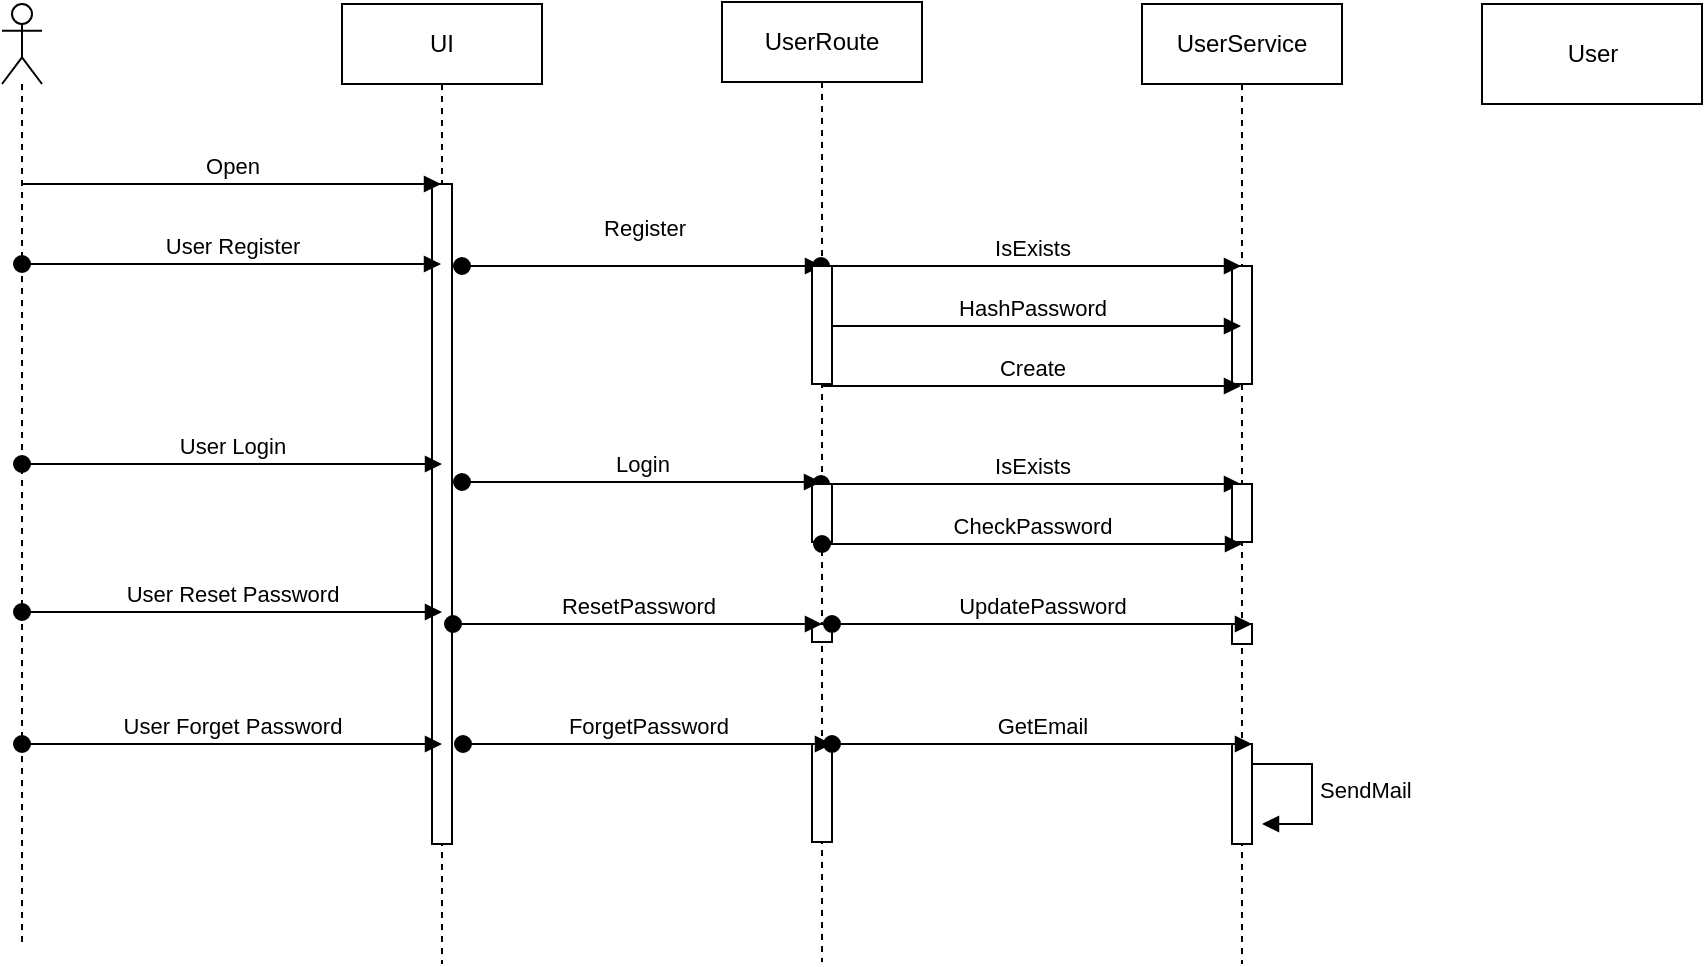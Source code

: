 <mxfile version="20.8.23" type="github">
  <diagram name="Page-1" id="13e1069c-82ec-6db2-03f1-153e76fe0fe0">
    <mxGraphModel dx="1674" dy="788" grid="1" gridSize="10" guides="1" tooltips="1" connect="1" arrows="1" fold="1" page="1" pageScale="1" pageWidth="1100" pageHeight="850" background="none" math="0" shadow="0">
      <root>
        <mxCell id="0" />
        <mxCell id="1" parent="0" />
        <mxCell id="kNRqlW5JKP3w2LnrG_5e-8" value="UI" style="shape=umlLifeline;perimeter=lifelinePerimeter;whiteSpace=wrap;html=1;container=1;dropTarget=0;collapsible=0;recursiveResize=0;outlineConnect=0;portConstraint=eastwest;newEdgeStyle={&quot;edgeStyle&quot;:&quot;elbowEdgeStyle&quot;,&quot;elbow&quot;:&quot;vertical&quot;,&quot;curved&quot;:0,&quot;rounded&quot;:0};" vertex="1" parent="1">
          <mxGeometry x="280" y="110" width="100" height="480" as="geometry" />
        </mxCell>
        <mxCell id="kNRqlW5JKP3w2LnrG_5e-13" value="" style="html=1;points=[];perimeter=orthogonalPerimeter;outlineConnect=0;targetShapes=umlLifeline;portConstraint=eastwest;newEdgeStyle={&quot;edgeStyle&quot;:&quot;elbowEdgeStyle&quot;,&quot;elbow&quot;:&quot;vertical&quot;,&quot;curved&quot;:0,&quot;rounded&quot;:0};" vertex="1" parent="kNRqlW5JKP3w2LnrG_5e-8">
          <mxGeometry x="45" y="90" width="10" height="330" as="geometry" />
        </mxCell>
        <mxCell id="kNRqlW5JKP3w2LnrG_5e-9" value="UserRoute" style="shape=umlLifeline;perimeter=lifelinePerimeter;whiteSpace=wrap;html=1;container=1;dropTarget=0;collapsible=0;recursiveResize=0;outlineConnect=0;portConstraint=eastwest;newEdgeStyle={&quot;edgeStyle&quot;:&quot;elbowEdgeStyle&quot;,&quot;elbow&quot;:&quot;vertical&quot;,&quot;curved&quot;:0,&quot;rounded&quot;:0};" vertex="1" parent="1">
          <mxGeometry x="470" y="109" width="100" height="480" as="geometry" />
        </mxCell>
        <mxCell id="kNRqlW5JKP3w2LnrG_5e-29" value="IsExists" style="html=1;verticalAlign=bottom;startArrow=oval;startFill=1;endArrow=block;startSize=8;edgeStyle=elbowEdgeStyle;elbow=vertical;curved=0;rounded=0;" edge="1" parent="kNRqlW5JKP3w2LnrG_5e-9">
          <mxGeometry width="60" relative="1" as="geometry">
            <mxPoint x="49.5" y="241" as="sourcePoint" />
            <mxPoint x="259.5" y="241" as="targetPoint" />
            <Array as="points">
              <mxPoint x="120" y="241" />
              <mxPoint x="180" y="251" />
              <mxPoint x="50" y="243" />
            </Array>
          </mxGeometry>
        </mxCell>
        <mxCell id="kNRqlW5JKP3w2LnrG_5e-30" value="" style="html=1;points=[];perimeter=orthogonalPerimeter;outlineConnect=0;targetShapes=umlLifeline;portConstraint=eastwest;newEdgeStyle={&quot;edgeStyle&quot;:&quot;elbowEdgeStyle&quot;,&quot;elbow&quot;:&quot;vertical&quot;,&quot;curved&quot;:0,&quot;rounded&quot;:0};" vertex="1" parent="kNRqlW5JKP3w2LnrG_5e-9">
          <mxGeometry x="45" y="241" width="10" height="29" as="geometry" />
        </mxCell>
        <mxCell id="kNRqlW5JKP3w2LnrG_5e-38" value="" style="html=1;points=[];perimeter=orthogonalPerimeter;outlineConnect=0;targetShapes=umlLifeline;portConstraint=eastwest;newEdgeStyle={&quot;edgeStyle&quot;:&quot;elbowEdgeStyle&quot;,&quot;elbow&quot;:&quot;vertical&quot;,&quot;curved&quot;:0,&quot;rounded&quot;:0};" vertex="1" parent="kNRqlW5JKP3w2LnrG_5e-9">
          <mxGeometry x="45" y="311" width="10" height="9" as="geometry" />
        </mxCell>
        <mxCell id="kNRqlW5JKP3w2LnrG_5e-45" value="" style="html=1;points=[];perimeter=orthogonalPerimeter;outlineConnect=0;targetShapes=umlLifeline;portConstraint=eastwest;newEdgeStyle={&quot;edgeStyle&quot;:&quot;elbowEdgeStyle&quot;,&quot;elbow&quot;:&quot;vertical&quot;,&quot;curved&quot;:0,&quot;rounded&quot;:0};" vertex="1" parent="kNRqlW5JKP3w2LnrG_5e-9">
          <mxGeometry x="45" y="371" width="10" height="49" as="geometry" />
        </mxCell>
        <mxCell id="kNRqlW5JKP3w2LnrG_5e-10" value="UserService" style="shape=umlLifeline;perimeter=lifelinePerimeter;whiteSpace=wrap;html=1;container=1;dropTarget=0;collapsible=0;recursiveResize=0;outlineConnect=0;portConstraint=eastwest;newEdgeStyle={&quot;edgeStyle&quot;:&quot;elbowEdgeStyle&quot;,&quot;elbow&quot;:&quot;vertical&quot;,&quot;curved&quot;:0,&quot;rounded&quot;:0};" vertex="1" parent="1">
          <mxGeometry x="680" y="110" width="100" height="480" as="geometry" />
        </mxCell>
        <mxCell id="kNRqlW5JKP3w2LnrG_5e-35" value="" style="html=1;points=[];perimeter=orthogonalPerimeter;outlineConnect=0;targetShapes=umlLifeline;portConstraint=eastwest;newEdgeStyle={&quot;edgeStyle&quot;:&quot;elbowEdgeStyle&quot;,&quot;elbow&quot;:&quot;vertical&quot;,&quot;curved&quot;:0,&quot;rounded&quot;:0};" vertex="1" parent="kNRqlW5JKP3w2LnrG_5e-10">
          <mxGeometry x="45" y="240" width="10" height="29" as="geometry" />
        </mxCell>
        <mxCell id="kNRqlW5JKP3w2LnrG_5e-41" value="" style="html=1;points=[];perimeter=orthogonalPerimeter;outlineConnect=0;targetShapes=umlLifeline;portConstraint=eastwest;newEdgeStyle={&quot;edgeStyle&quot;:&quot;elbowEdgeStyle&quot;,&quot;elbow&quot;:&quot;vertical&quot;,&quot;curved&quot;:0,&quot;rounded&quot;:0};" vertex="1" parent="kNRqlW5JKP3w2LnrG_5e-10">
          <mxGeometry x="45" y="310" width="10" height="10" as="geometry" />
        </mxCell>
        <mxCell id="kNRqlW5JKP3w2LnrG_5e-48" value="" style="html=1;points=[];perimeter=orthogonalPerimeter;outlineConnect=0;targetShapes=umlLifeline;portConstraint=eastwest;newEdgeStyle={&quot;edgeStyle&quot;:&quot;elbowEdgeStyle&quot;,&quot;elbow&quot;:&quot;vertical&quot;,&quot;curved&quot;:0,&quot;rounded&quot;:0};" vertex="1" parent="kNRqlW5JKP3w2LnrG_5e-10">
          <mxGeometry x="45" y="370" width="10" height="50" as="geometry" />
        </mxCell>
        <mxCell id="kNRqlW5JKP3w2LnrG_5e-11" value="" style="shape=umlLifeline;perimeter=lifelinePerimeter;whiteSpace=wrap;html=1;container=1;dropTarget=0;collapsible=0;recursiveResize=0;outlineConnect=0;portConstraint=eastwest;newEdgeStyle={&quot;edgeStyle&quot;:&quot;elbowEdgeStyle&quot;,&quot;elbow&quot;:&quot;vertical&quot;,&quot;curved&quot;:0,&quot;rounded&quot;:0};participant=umlActor;" vertex="1" parent="1">
          <mxGeometry x="110" y="110" width="20" height="470" as="geometry" />
        </mxCell>
        <mxCell id="kNRqlW5JKP3w2LnrG_5e-12" value="Open" style="html=1;verticalAlign=bottom;endArrow=block;edgeStyle=elbowEdgeStyle;elbow=vertical;curved=0;rounded=0;" edge="1" parent="1" source="kNRqlW5JKP3w2LnrG_5e-11" target="kNRqlW5JKP3w2LnrG_5e-8">
          <mxGeometry width="80" relative="1" as="geometry">
            <mxPoint x="140" y="200" as="sourcePoint" />
            <mxPoint x="200" y="200" as="targetPoint" />
            <Array as="points">
              <mxPoint x="260" y="200" />
            </Array>
          </mxGeometry>
        </mxCell>
        <mxCell id="kNRqlW5JKP3w2LnrG_5e-14" value="User Register" style="html=1;verticalAlign=bottom;startArrow=oval;startFill=1;endArrow=block;startSize=8;edgeStyle=elbowEdgeStyle;elbow=vertical;curved=0;rounded=0;" edge="1" parent="1" source="kNRqlW5JKP3w2LnrG_5e-11" target="kNRqlW5JKP3w2LnrG_5e-8">
          <mxGeometry width="60" relative="1" as="geometry">
            <mxPoint x="130" y="240" as="sourcePoint" />
            <mxPoint x="190" y="240" as="targetPoint" />
            <Array as="points">
              <mxPoint x="260" y="240" />
            </Array>
          </mxGeometry>
        </mxCell>
        <mxCell id="kNRqlW5JKP3w2LnrG_5e-21" value="" style="html=1;points=[];perimeter=orthogonalPerimeter;outlineConnect=0;targetShapes=umlLifeline;portConstraint=eastwest;newEdgeStyle={&quot;edgeStyle&quot;:&quot;elbowEdgeStyle&quot;,&quot;elbow&quot;:&quot;vertical&quot;,&quot;curved&quot;:0,&quot;rounded&quot;:0};" vertex="1" parent="1">
          <mxGeometry x="725" y="241" width="10" height="59" as="geometry" />
        </mxCell>
        <mxCell id="kNRqlW5JKP3w2LnrG_5e-23" value="IsExists" style="html=1;verticalAlign=bottom;startArrow=oval;startFill=1;endArrow=block;startSize=8;edgeStyle=elbowEdgeStyle;elbow=vertical;curved=0;rounded=0;" edge="1" parent="1">
          <mxGeometry width="60" relative="1" as="geometry">
            <mxPoint x="519.5" y="241" as="sourcePoint" />
            <mxPoint x="729.5" y="241" as="targetPoint" />
            <Array as="points">
              <mxPoint x="590" y="241" />
              <mxPoint x="650" y="251" />
              <mxPoint x="520" y="243" />
            </Array>
          </mxGeometry>
        </mxCell>
        <mxCell id="kNRqlW5JKP3w2LnrG_5e-24" value="HashPassword" style="html=1;verticalAlign=bottom;startArrow=oval;startFill=1;endArrow=block;startSize=8;edgeStyle=elbowEdgeStyle;elbow=vertical;curved=0;rounded=0;" edge="1" parent="1">
          <mxGeometry width="60" relative="1" as="geometry">
            <mxPoint x="519.5" y="271" as="sourcePoint" />
            <mxPoint x="729.5" y="271" as="targetPoint" />
            <Array as="points">
              <mxPoint x="670" y="271" />
            </Array>
          </mxGeometry>
        </mxCell>
        <mxCell id="kNRqlW5JKP3w2LnrG_5e-25" value="Create" style="html=1;verticalAlign=bottom;startArrow=none;startFill=1;endArrow=block;startSize=8;edgeStyle=elbowEdgeStyle;elbow=vertical;curved=0;rounded=0;" edge="1" parent="1" source="kNRqlW5JKP3w2LnrG_5e-17">
          <mxGeometry width="60" relative="1" as="geometry">
            <mxPoint x="519.5" y="301" as="sourcePoint" />
            <mxPoint x="729.5" y="301" as="targetPoint" />
            <Array as="points">
              <mxPoint x="675" y="301" />
            </Array>
          </mxGeometry>
        </mxCell>
        <mxCell id="kNRqlW5JKP3w2LnrG_5e-26" value="User Login" style="html=1;verticalAlign=bottom;startArrow=oval;startFill=1;endArrow=block;startSize=8;edgeStyle=elbowEdgeStyle;elbow=vertical;curved=0;rounded=0;" edge="1" parent="1">
          <mxGeometry width="60" relative="1" as="geometry">
            <mxPoint x="120" y="340" as="sourcePoint" />
            <mxPoint x="330" y="340" as="targetPoint" />
            <Array as="points">
              <mxPoint x="260" y="340" />
            </Array>
          </mxGeometry>
        </mxCell>
        <mxCell id="kNRqlW5JKP3w2LnrG_5e-27" value="Register" style="html=1;verticalAlign=bottom;startArrow=oval;startFill=1;endArrow=block;startSize=8;edgeStyle=elbowEdgeStyle;elbow=vertical;curved=0;rounded=0;" edge="1" parent="1">
          <mxGeometry x="0.003" y="10" width="60" relative="1" as="geometry">
            <mxPoint x="340" y="241" as="sourcePoint" />
            <mxPoint x="520" y="241" as="targetPoint" />
            <mxPoint as="offset" />
          </mxGeometry>
        </mxCell>
        <mxCell id="kNRqlW5JKP3w2LnrG_5e-28" value="" style="html=1;verticalAlign=bottom;startArrow=oval;startFill=1;endArrow=none;startSize=8;edgeStyle=elbowEdgeStyle;elbow=vertical;curved=0;rounded=0;" edge="1" parent="1" target="kNRqlW5JKP3w2LnrG_5e-17">
          <mxGeometry width="60" relative="1" as="geometry">
            <mxPoint x="519.5" y="301" as="sourcePoint" />
            <mxPoint x="729.5" y="301" as="targetPoint" />
            <Array as="points" />
          </mxGeometry>
        </mxCell>
        <mxCell id="kNRqlW5JKP3w2LnrG_5e-17" value="" style="html=1;points=[];perimeter=orthogonalPerimeter;outlineConnect=0;targetShapes=umlLifeline;portConstraint=eastwest;newEdgeStyle={&quot;edgeStyle&quot;:&quot;elbowEdgeStyle&quot;,&quot;elbow&quot;:&quot;vertical&quot;,&quot;curved&quot;:0,&quot;rounded&quot;:0};" vertex="1" parent="1">
          <mxGeometry x="515" y="241" width="10" height="59" as="geometry" />
        </mxCell>
        <mxCell id="kNRqlW5JKP3w2LnrG_5e-31" value="CheckPassword" style="html=1;verticalAlign=bottom;startArrow=oval;startFill=1;endArrow=block;startSize=8;edgeStyle=elbowEdgeStyle;elbow=vertical;curved=0;rounded=0;" edge="1" parent="1">
          <mxGeometry width="60" relative="1" as="geometry">
            <mxPoint x="520" y="380" as="sourcePoint" />
            <mxPoint x="730" y="380" as="targetPoint" />
            <Array as="points">
              <mxPoint x="590.5" y="380" />
              <mxPoint x="650.5" y="390" />
              <mxPoint x="520.5" y="382" />
            </Array>
          </mxGeometry>
        </mxCell>
        <mxCell id="kNRqlW5JKP3w2LnrG_5e-34" value="Login" style="html=1;verticalAlign=bottom;startArrow=oval;startFill=1;endArrow=block;startSize=8;edgeStyle=elbowEdgeStyle;elbow=vertical;curved=0;rounded=0;" edge="1" parent="1">
          <mxGeometry width="60" relative="1" as="geometry">
            <mxPoint x="340" y="349" as="sourcePoint" />
            <mxPoint x="519.5" y="349" as="targetPoint" />
          </mxGeometry>
        </mxCell>
        <mxCell id="kNRqlW5JKP3w2LnrG_5e-36" value="User Reset Password" style="html=1;verticalAlign=bottom;startArrow=oval;startFill=1;endArrow=block;startSize=8;edgeStyle=elbowEdgeStyle;elbow=vertical;curved=0;rounded=0;" edge="1" parent="1">
          <mxGeometry width="60" relative="1" as="geometry">
            <mxPoint x="120" y="414" as="sourcePoint" />
            <mxPoint x="330" y="414" as="targetPoint" />
            <Array as="points">
              <mxPoint x="260" y="414" />
            </Array>
          </mxGeometry>
        </mxCell>
        <mxCell id="kNRqlW5JKP3w2LnrG_5e-37" value="ResetPassword" style="html=1;verticalAlign=bottom;startArrow=oval;startFill=1;endArrow=block;startSize=8;edgeStyle=elbowEdgeStyle;elbow=vertical;curved=0;rounded=0;" edge="1" parent="1">
          <mxGeometry width="60" relative="1" as="geometry">
            <mxPoint x="335.5" y="420" as="sourcePoint" />
            <mxPoint x="520" y="420" as="targetPoint" />
          </mxGeometry>
        </mxCell>
        <mxCell id="kNRqlW5JKP3w2LnrG_5e-42" value="UpdatePassword" style="html=1;verticalAlign=bottom;startArrow=oval;startFill=1;endArrow=block;startSize=8;edgeStyle=elbowEdgeStyle;elbow=vertical;curved=0;rounded=0;" edge="1" parent="1">
          <mxGeometry width="60" relative="1" as="geometry">
            <mxPoint x="525" y="420" as="sourcePoint" />
            <mxPoint x="735" y="420" as="targetPoint" />
            <Array as="points">
              <mxPoint x="595.5" y="420" />
              <mxPoint x="655.5" y="430" />
              <mxPoint x="525.5" y="422" />
            </Array>
          </mxGeometry>
        </mxCell>
        <mxCell id="kNRqlW5JKP3w2LnrG_5e-44" value="User Forget Password" style="html=1;verticalAlign=bottom;startArrow=oval;startFill=1;endArrow=block;startSize=8;edgeStyle=elbowEdgeStyle;elbow=vertical;curved=0;rounded=0;" edge="1" parent="1">
          <mxGeometry width="60" relative="1" as="geometry">
            <mxPoint x="120" y="480" as="sourcePoint" />
            <mxPoint x="330" y="480" as="targetPoint" />
            <Array as="points">
              <mxPoint x="260" y="480" />
            </Array>
          </mxGeometry>
        </mxCell>
        <mxCell id="kNRqlW5JKP3w2LnrG_5e-46" value="GetEmail" style="html=1;verticalAlign=bottom;startArrow=oval;startFill=1;endArrow=block;startSize=8;edgeStyle=elbowEdgeStyle;elbow=vertical;curved=0;rounded=0;" edge="1" parent="1">
          <mxGeometry width="60" relative="1" as="geometry">
            <mxPoint x="525" y="480" as="sourcePoint" />
            <mxPoint x="735" y="480" as="targetPoint" />
            <Array as="points">
              <mxPoint x="595.5" y="480" />
              <mxPoint x="655.5" y="490" />
              <mxPoint x="525.5" y="482" />
            </Array>
          </mxGeometry>
        </mxCell>
        <mxCell id="kNRqlW5JKP3w2LnrG_5e-47" value="ForgetPassword" style="html=1;verticalAlign=bottom;startArrow=oval;startFill=1;endArrow=block;startSize=8;edgeStyle=elbowEdgeStyle;elbow=vertical;curved=0;rounded=0;" edge="1" parent="1">
          <mxGeometry width="60" relative="1" as="geometry">
            <mxPoint x="340.5" y="480" as="sourcePoint" />
            <mxPoint x="525" y="480" as="targetPoint" />
          </mxGeometry>
        </mxCell>
        <mxCell id="kNRqlW5JKP3w2LnrG_5e-50" value="SendMail" style="html=1;align=left;spacingLeft=2;endArrow=block;rounded=0;edgeStyle=orthogonalEdgeStyle;curved=0;rounded=0;" edge="1" parent="1">
          <mxGeometry relative="1" as="geometry">
            <mxPoint x="735" y="490" as="sourcePoint" />
            <Array as="points">
              <mxPoint x="765" y="520" />
            </Array>
            <mxPoint x="740" y="520" as="targetPoint" />
          </mxGeometry>
        </mxCell>
        <mxCell id="kNRqlW5JKP3w2LnrG_5e-52" value="User" style="html=1;" vertex="1" parent="1">
          <mxGeometry x="850" y="110" width="110" height="50" as="geometry" />
        </mxCell>
      </root>
    </mxGraphModel>
  </diagram>
</mxfile>
